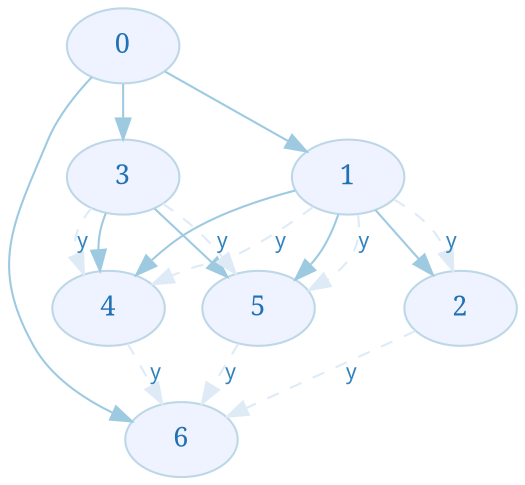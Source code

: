 digraph G {
        rankdir=TB;
        ranksep="0.2 equally";
        fontname="sans-serif";
        rotate="0";
        orientation="portrait";
        landscape="true";
        penwidth="0.1";
        edge [comment="Wildcard edge", 
              fontname="sans-serif", 
              fontsize=10, 
              colorscheme="blues3", 
              color=2, 
              fontcolor=3];
        node [fontname="serif", 
              fontsize=13, 
              fillcolor="1", 
              colorscheme="blues4", 
              color="2", 
              fontcolor="4", 
              style="filled"];	"0";
	"1";
	"2";
	"3";
	"4";
	"5";
	"6";
	"0" -> "1"[];
	"0" -> "3"[];
	"0" -> "6"[];
	"1" -> "2"[];
	"1" -> "4"[];
	"1" -> "5"[];
	"1" -> "2"[style="dashed", color="1", label="y"];
	"1" -> "4"[style="dashed", color="1", label="y"];
	"1" -> "5"[style="dashed", color="1", label="y"];
	"2" -> "6"[style="dashed", color="1", label="y"];
	"3" -> "4"[];
	"3" -> "5"[];
	"3" -> "4"[style="dashed", color="1", label="y"];
	"3" -> "5"[style="dashed", color="1", label="y"];
	"4" -> "6"[style="dashed", color="1", label="y"];
	"5" -> "6"[style="dashed", color="1", label="y"];
}